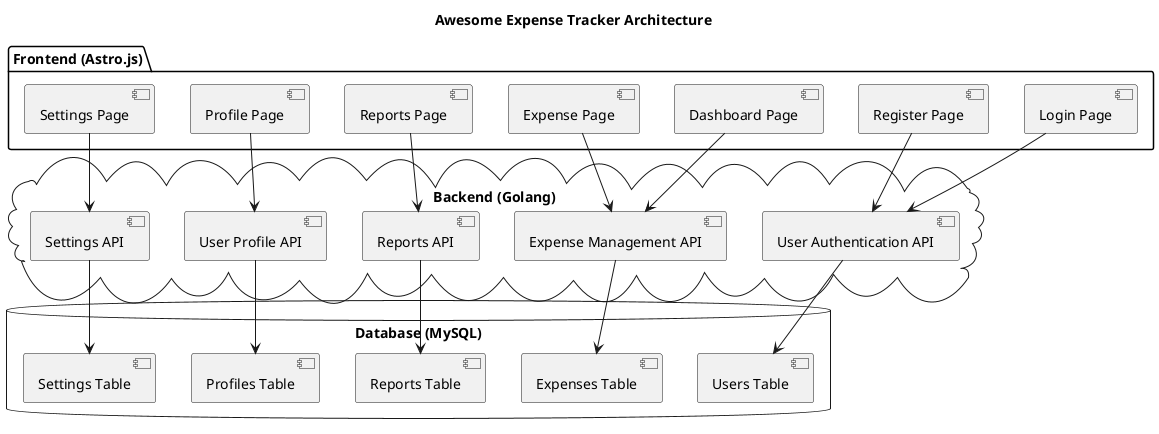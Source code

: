 @startuml Architecture Diagram
title Awesome Expense Tracker Architecture

package "Frontend (Astro.js)" {
  [Login Page]
  [Register Page]
  [Dashboard Page]
  [Expense Page]
  [Reports Page]
  [Profile Page]
  [Settings Page]
}

cloud "Backend (Golang)" {
  [User Authentication API]
  [Expense Management API]
  [Reports API]
  [User Profile API]
  [Settings API]
}

database "Database (MySQL)" {
  [Users Table]
  [Expenses Table]
  [Reports Table]
  [Profiles Table]
  [Settings Table]
}

[Login Page] --> [User Authentication API]
[Register Page] --> [User Authentication API]
[Dashboard Page] --> [Expense Management API]
[Expense Page] --> [Expense Management API]
[Reports Page] --> [Reports API]
[Profile Page] --> [User Profile API]
[Settings Page] --> [Settings API]

[User Authentication API] --> [Users Table]
[Expense Management API] --> [Expenses Table]
[Reports API] --> [Reports Table]
[User Profile API] --> [Profiles Table]
[Settings API] --> [Settings Table]

@enduml